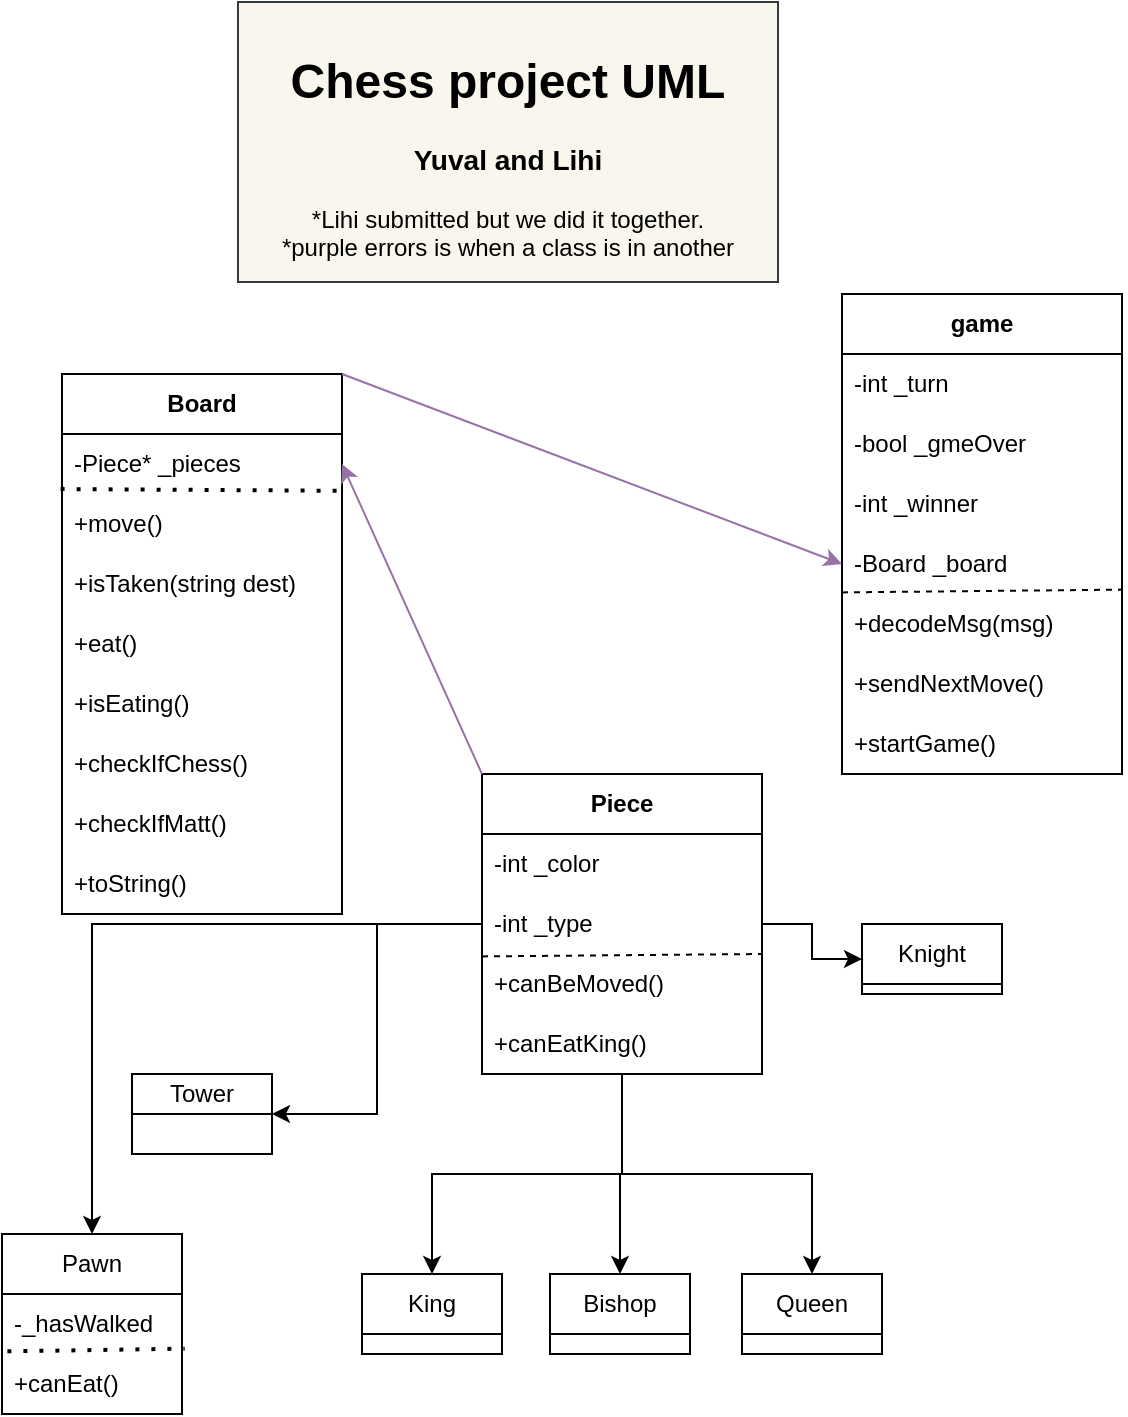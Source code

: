<mxfile version="22.1.11" type="gitlab">
  <diagram id="C5RBs43oDa-KdzZeNtuy" name="Page-1">
    <mxGraphModel dx="794" dy="454" grid="1" gridSize="10" guides="1" tooltips="1" connect="1" arrows="1" fold="1" page="1" pageScale="1" pageWidth="827" pageHeight="1169" math="0" shadow="0">
      <root>
        <mxCell id="WIyWlLk6GJQsqaUBKTNV-0" />
        <mxCell id="WIyWlLk6GJQsqaUBKTNV-1" parent="WIyWlLk6GJQsqaUBKTNV-0" />
        <mxCell id="TnCoIwWtXB6QAczad2u5-0" value="&lt;b&gt;Board&lt;/b&gt;" style="swimlane;fontStyle=0;childLayout=stackLayout;horizontal=1;startSize=30;horizontalStack=0;resizeParent=1;resizeParentMax=0;resizeLast=0;collapsible=1;marginBottom=0;whiteSpace=wrap;html=1;" parent="WIyWlLk6GJQsqaUBKTNV-1" vertex="1">
          <mxGeometry x="170" y="230" width="140" height="270" as="geometry">
            <mxRectangle x="120" y="70" width="60" height="30" as="alternateBounds" />
          </mxGeometry>
        </mxCell>
        <mxCell id="TnCoIwWtXB6QAczad2u5-1" value="-Piece* _pieces" style="text;strokeColor=none;fillColor=none;align=left;verticalAlign=middle;spacingLeft=4;spacingRight=4;overflow=hidden;points=[[0,0.5],[1,0.5]];portConstraint=eastwest;rotatable=0;whiteSpace=wrap;html=1;" parent="TnCoIwWtXB6QAczad2u5-0" vertex="1">
          <mxGeometry y="30" width="140" height="30" as="geometry" />
        </mxCell>
        <mxCell id="TnCoIwWtXB6QAczad2u5-19" value="" style="endArrow=none;dashed=1;html=1;dashPattern=1 3;strokeWidth=2;rounded=0;entryX=1.004;entryY=-0.12;entryDx=0;entryDy=0;entryPerimeter=0;exitX=-0.005;exitY=0.851;exitDx=0;exitDy=0;exitPerimeter=0;" parent="TnCoIwWtXB6QAczad2u5-0" edge="1">
          <mxGeometry width="50" height="50" relative="1" as="geometry">
            <mxPoint x="-0.7" y="57.53" as="sourcePoint" />
            <mxPoint x="140.56" y="58.4" as="targetPoint" />
          </mxGeometry>
        </mxCell>
        <mxCell id="TnCoIwWtXB6QAczad2u5-3" value="+move()" style="text;strokeColor=none;fillColor=none;align=left;verticalAlign=middle;spacingLeft=4;spacingRight=4;overflow=hidden;points=[[0,0.5],[1,0.5]];portConstraint=eastwest;rotatable=0;whiteSpace=wrap;html=1;" parent="TnCoIwWtXB6QAczad2u5-0" vertex="1">
          <mxGeometry y="60" width="140" height="30" as="geometry" />
        </mxCell>
        <mxCell id="TnCoIwWtXB6QAczad2u5-18" value="+isTaken(string dest)" style="text;strokeColor=none;fillColor=none;align=left;verticalAlign=middle;spacingLeft=4;spacingRight=4;overflow=hidden;points=[[0,0.5],[1,0.5]];portConstraint=eastwest;rotatable=0;whiteSpace=wrap;html=1;" parent="TnCoIwWtXB6QAczad2u5-0" vertex="1">
          <mxGeometry y="90" width="140" height="30" as="geometry" />
        </mxCell>
        <mxCell id="TnCoIwWtXB6QAczad2u5-20" value="+eat()" style="text;strokeColor=none;fillColor=none;align=left;verticalAlign=middle;spacingLeft=4;spacingRight=4;overflow=hidden;points=[[0,0.5],[1,0.5]];portConstraint=eastwest;rotatable=0;whiteSpace=wrap;html=1;" parent="TnCoIwWtXB6QAczad2u5-0" vertex="1">
          <mxGeometry y="120" width="140" height="30" as="geometry" />
        </mxCell>
        <mxCell id="TnCoIwWtXB6QAczad2u5-21" value="+isEating()" style="text;strokeColor=none;fillColor=none;align=left;verticalAlign=middle;spacingLeft=4;spacingRight=4;overflow=hidden;points=[[0,0.5],[1,0.5]];portConstraint=eastwest;rotatable=0;whiteSpace=wrap;html=1;" parent="TnCoIwWtXB6QAczad2u5-0" vertex="1">
          <mxGeometry y="150" width="140" height="30" as="geometry" />
        </mxCell>
        <mxCell id="TnCoIwWtXB6QAczad2u5-28" value="+checkIfChess()" style="text;strokeColor=none;fillColor=none;align=left;verticalAlign=middle;spacingLeft=4;spacingRight=4;overflow=hidden;points=[[0,0.5],[1,0.5]];portConstraint=eastwest;rotatable=0;whiteSpace=wrap;html=1;" parent="TnCoIwWtXB6QAczad2u5-0" vertex="1">
          <mxGeometry y="180" width="140" height="30" as="geometry" />
        </mxCell>
        <mxCell id="TnCoIwWtXB6QAczad2u5-29" value="+checkIfMatt()" style="text;strokeColor=none;fillColor=none;align=left;verticalAlign=middle;spacingLeft=4;spacingRight=4;overflow=hidden;points=[[0,0.5],[1,0.5]];portConstraint=eastwest;rotatable=0;whiteSpace=wrap;html=1;" parent="TnCoIwWtXB6QAczad2u5-0" vertex="1">
          <mxGeometry y="210" width="140" height="30" as="geometry" />
        </mxCell>
        <mxCell id="TnCoIwWtXB6QAczad2u5-2" value="+toString()" style="text;strokeColor=none;fillColor=none;align=left;verticalAlign=middle;spacingLeft=4;spacingRight=4;overflow=hidden;points=[[0,0.5],[1,0.5]];portConstraint=eastwest;rotatable=0;whiteSpace=wrap;html=1;" parent="TnCoIwWtXB6QAczad2u5-0" vertex="1">
          <mxGeometry y="240" width="140" height="30" as="geometry" />
        </mxCell>
        <mxCell id="TnCoIwWtXB6QAczad2u5-22" value="&lt;b&gt;game&lt;/b&gt;" style="swimlane;fontStyle=0;childLayout=stackLayout;horizontal=1;startSize=30;horizontalStack=0;resizeParent=1;resizeParentMax=0;resizeLast=0;collapsible=1;marginBottom=0;whiteSpace=wrap;html=1;" parent="WIyWlLk6GJQsqaUBKTNV-1" vertex="1">
          <mxGeometry x="560" y="190" width="140" height="240" as="geometry">
            <mxRectangle x="120" y="70" width="60" height="30" as="alternateBounds" />
          </mxGeometry>
        </mxCell>
        <mxCell id="TnCoIwWtXB6QAczad2u5-23" value="-int _turn" style="text;strokeColor=none;fillColor=none;align=left;verticalAlign=middle;spacingLeft=4;spacingRight=4;overflow=hidden;points=[[0,0.5],[1,0.5]];portConstraint=eastwest;rotatable=0;whiteSpace=wrap;html=1;" parent="TnCoIwWtXB6QAczad2u5-22" vertex="1">
          <mxGeometry y="30" width="140" height="30" as="geometry" />
        </mxCell>
        <mxCell id="TnCoIwWtXB6QAczad2u5-24" value="-bool _gmeOver" style="text;strokeColor=none;fillColor=none;align=left;verticalAlign=middle;spacingLeft=4;spacingRight=4;overflow=hidden;points=[[0,0.5],[1,0.5]];portConstraint=eastwest;rotatable=0;whiteSpace=wrap;html=1;" parent="TnCoIwWtXB6QAczad2u5-22" vertex="1">
          <mxGeometry y="60" width="140" height="30" as="geometry" />
        </mxCell>
        <mxCell id="TnCoIwWtXB6QAczad2u5-25" value="-int _winner" style="text;strokeColor=none;fillColor=none;align=left;verticalAlign=middle;spacingLeft=4;spacingRight=4;overflow=hidden;points=[[0,0.5],[1,0.5]];portConstraint=eastwest;rotatable=0;whiteSpace=wrap;html=1;" parent="TnCoIwWtXB6QAczad2u5-22" vertex="1">
          <mxGeometry y="90" width="140" height="30" as="geometry" />
        </mxCell>
        <mxCell id="TnCoIwWtXB6QAczad2u5-27" value="-Board _board" style="text;strokeColor=none;fillColor=none;align=left;verticalAlign=middle;spacingLeft=4;spacingRight=4;overflow=hidden;points=[[0,0.5],[1,0.5]];portConstraint=eastwest;rotatable=0;whiteSpace=wrap;html=1;" parent="TnCoIwWtXB6QAczad2u5-22" vertex="1">
          <mxGeometry y="120" width="140" height="30" as="geometry" />
        </mxCell>
        <mxCell id="TnCoIwWtXB6QAczad2u5-26" value="+decodeMsg(msg)" style="text;strokeColor=none;fillColor=none;align=left;verticalAlign=middle;spacingLeft=4;spacingRight=4;overflow=hidden;points=[[0,0.5],[1,0.5]];portConstraint=eastwest;rotatable=0;whiteSpace=wrap;html=1;" parent="TnCoIwWtXB6QAczad2u5-22" vertex="1">
          <mxGeometry y="150" width="140" height="30" as="geometry" />
        </mxCell>
        <mxCell id="TnCoIwWtXB6QAczad2u5-105" value="" style="endArrow=none;dashed=1;html=1;rounded=0;entryX=1.003;entryY=-0.073;entryDx=0;entryDy=0;entryPerimeter=0;" parent="TnCoIwWtXB6QAczad2u5-22" target="TnCoIwWtXB6QAczad2u5-26" edge="1">
          <mxGeometry width="50" height="50" relative="1" as="geometry">
            <mxPoint y="149.2" as="sourcePoint" />
            <mxPoint x="70" y="149.2" as="targetPoint" />
          </mxGeometry>
        </mxCell>
        <mxCell id="TnCoIwWtXB6QAczad2u5-102" value="+sendNextMove()" style="text;strokeColor=none;fillColor=none;align=left;verticalAlign=middle;spacingLeft=4;spacingRight=4;overflow=hidden;points=[[0,0.5],[1,0.5]];portConstraint=eastwest;rotatable=0;whiteSpace=wrap;html=1;" parent="TnCoIwWtXB6QAczad2u5-22" vertex="1">
          <mxGeometry y="180" width="140" height="30" as="geometry" />
        </mxCell>
        <mxCell id="TnCoIwWtXB6QAczad2u5-103" value="+startGame()" style="text;strokeColor=none;fillColor=none;align=left;verticalAlign=middle;spacingLeft=4;spacingRight=4;overflow=hidden;points=[[0,0.5],[1,0.5]];portConstraint=eastwest;rotatable=0;whiteSpace=wrap;html=1;" parent="TnCoIwWtXB6QAczad2u5-22" vertex="1">
          <mxGeometry y="210" width="140" height="30" as="geometry" />
        </mxCell>
        <mxCell id="TnCoIwWtXB6QAczad2u5-45" value="" style="edgeStyle=orthogonalEdgeStyle;rounded=0;orthogonalLoop=1;jettySize=auto;html=1;" parent="WIyWlLk6GJQsqaUBKTNV-1" source="TnCoIwWtXB6QAczad2u5-30" target="TnCoIwWtXB6QAczad2u5-39" edge="1">
          <mxGeometry relative="1" as="geometry" />
        </mxCell>
        <mxCell id="TnCoIwWtXB6QAczad2u5-54" value="" style="edgeStyle=orthogonalEdgeStyle;rounded=0;orthogonalLoop=1;jettySize=auto;html=1;" parent="WIyWlLk6GJQsqaUBKTNV-1" source="TnCoIwWtXB6QAczad2u5-30" target="TnCoIwWtXB6QAczad2u5-47" edge="1">
          <mxGeometry relative="1" as="geometry" />
        </mxCell>
        <mxCell id="TnCoIwWtXB6QAczad2u5-62" value="" style="edgeStyle=orthogonalEdgeStyle;rounded=0;orthogonalLoop=1;jettySize=auto;html=1;" parent="WIyWlLk6GJQsqaUBKTNV-1" source="TnCoIwWtXB6QAczad2u5-30" target="TnCoIwWtXB6QAczad2u5-55" edge="1">
          <mxGeometry relative="1" as="geometry" />
        </mxCell>
        <mxCell id="TnCoIwWtXB6QAczad2u5-71" value="" style="edgeStyle=orthogonalEdgeStyle;rounded=0;orthogonalLoop=1;jettySize=auto;html=1;" parent="WIyWlLk6GJQsqaUBKTNV-1" source="TnCoIwWtXB6QAczad2u5-30" target="TnCoIwWtXB6QAczad2u5-64" edge="1">
          <mxGeometry relative="1" as="geometry" />
        </mxCell>
        <mxCell id="TnCoIwWtXB6QAczad2u5-81" value="" style="edgeStyle=orthogonalEdgeStyle;rounded=0;orthogonalLoop=1;jettySize=auto;html=1;" parent="WIyWlLk6GJQsqaUBKTNV-1" source="TnCoIwWtXB6QAczad2u5-30" target="TnCoIwWtXB6QAczad2u5-74" edge="1">
          <mxGeometry relative="1" as="geometry" />
        </mxCell>
        <mxCell id="TnCoIwWtXB6QAczad2u5-94" value="" style="edgeStyle=orthogonalEdgeStyle;rounded=0;orthogonalLoop=1;jettySize=auto;html=1;" parent="WIyWlLk6GJQsqaUBKTNV-1" source="TnCoIwWtXB6QAczad2u5-30" target="TnCoIwWtXB6QAczad2u5-87" edge="1">
          <mxGeometry relative="1" as="geometry" />
        </mxCell>
        <mxCell id="TnCoIwWtXB6QAczad2u5-30" value="&lt;b&gt;Piece&lt;/b&gt;" style="swimlane;fontStyle=0;childLayout=stackLayout;horizontal=1;startSize=30;horizontalStack=0;resizeParent=1;resizeParentMax=0;resizeLast=0;collapsible=1;marginBottom=0;whiteSpace=wrap;html=1;" parent="WIyWlLk6GJQsqaUBKTNV-1" vertex="1">
          <mxGeometry x="380" y="430" width="140" height="150" as="geometry">
            <mxRectangle x="320" y="250" width="60" height="30" as="alternateBounds" />
          </mxGeometry>
        </mxCell>
        <mxCell id="TnCoIwWtXB6QAczad2u5-33" value="-int _color" style="text;strokeColor=none;fillColor=none;align=left;verticalAlign=middle;spacingLeft=4;spacingRight=4;overflow=hidden;points=[[0,0.5],[1,0.5]];portConstraint=eastwest;rotatable=0;whiteSpace=wrap;html=1;" parent="TnCoIwWtXB6QAczad2u5-30" vertex="1">
          <mxGeometry y="30" width="140" height="30" as="geometry" />
        </mxCell>
        <mxCell id="TnCoIwWtXB6QAczad2u5-46" value="-int _type" style="text;strokeColor=none;fillColor=none;align=left;verticalAlign=middle;spacingLeft=4;spacingRight=4;overflow=hidden;points=[[0,0.5],[1,0.5]];portConstraint=eastwest;rotatable=0;whiteSpace=wrap;html=1;" parent="TnCoIwWtXB6QAczad2u5-30" vertex="1">
          <mxGeometry y="60" width="140" height="30" as="geometry" />
        </mxCell>
        <mxCell id="294PBKoHaiQ5ltHIuhTc-9" value="" style="endArrow=none;dashed=1;html=1;rounded=0;entryX=1.003;entryY=-0.073;entryDx=0;entryDy=0;entryPerimeter=0;" edge="1" parent="TnCoIwWtXB6QAczad2u5-30">
          <mxGeometry width="50" height="50" relative="1" as="geometry">
            <mxPoint y="91.2" as="sourcePoint" />
            <mxPoint x="140" y="90" as="targetPoint" />
          </mxGeometry>
        </mxCell>
        <mxCell id="TnCoIwWtXB6QAczad2u5-35" value="+canBeMoved()" style="text;strokeColor=none;fillColor=none;align=left;verticalAlign=middle;spacingLeft=4;spacingRight=4;overflow=hidden;points=[[0,0.5],[1,0.5]];portConstraint=eastwest;rotatable=0;whiteSpace=wrap;html=1;" parent="TnCoIwWtXB6QAczad2u5-30" vertex="1">
          <mxGeometry y="90" width="140" height="30" as="geometry" />
        </mxCell>
        <mxCell id="294PBKoHaiQ5ltHIuhTc-7" value="+canEatKing()" style="text;strokeColor=none;fillColor=none;align=left;verticalAlign=middle;spacingLeft=4;spacingRight=4;overflow=hidden;points=[[0,0.5],[1,0.5]];portConstraint=eastwest;rotatable=0;whiteSpace=wrap;html=1;" vertex="1" parent="TnCoIwWtXB6QAczad2u5-30">
          <mxGeometry y="120" width="140" height="30" as="geometry" />
        </mxCell>
        <mxCell id="TnCoIwWtXB6QAczad2u5-36" value="" style="endArrow=classic;html=1;rounded=0;exitX=0;exitY=0;exitDx=0;exitDy=0;entryX=1;entryY=0.5;entryDx=0;entryDy=0;fillColor=#e1d5e7;strokeColor=#9673a6;" parent="WIyWlLk6GJQsqaUBKTNV-1" source="TnCoIwWtXB6QAczad2u5-30" target="TnCoIwWtXB6QAczad2u5-1" edge="1">
          <mxGeometry width="50" height="50" relative="1" as="geometry">
            <mxPoint x="350" y="530" as="sourcePoint" />
            <mxPoint x="360" y="320" as="targetPoint" />
          </mxGeometry>
        </mxCell>
        <mxCell id="TnCoIwWtXB6QAczad2u5-37" value="" style="endArrow=classic;html=1;rounded=0;exitX=1;exitY=0;exitDx=0;exitDy=0;entryX=0;entryY=0.5;entryDx=0;entryDy=0;fillColor=#e1d5e7;strokeColor=#9673a6;" parent="WIyWlLk6GJQsqaUBKTNV-1" source="TnCoIwWtXB6QAczad2u5-0" target="TnCoIwWtXB6QAczad2u5-27" edge="1">
          <mxGeometry width="50" height="50" relative="1" as="geometry">
            <mxPoint x="590" y="500" as="sourcePoint" />
            <mxPoint x="640" y="450" as="targetPoint" />
          </mxGeometry>
        </mxCell>
        <mxCell id="TnCoIwWtXB6QAczad2u5-39" value="Tower" style="swimlane;fontStyle=0;childLayout=stackLayout;horizontal=1;startSize=20;horizontalStack=0;resizeParent=1;resizeParentMax=0;resizeLast=0;collapsible=1;marginBottom=0;whiteSpace=wrap;html=1;" parent="WIyWlLk6GJQsqaUBKTNV-1" vertex="1">
          <mxGeometry x="205" y="580" width="70" height="40" as="geometry">
            <mxRectangle x="120" y="70" width="60" height="30" as="alternateBounds" />
          </mxGeometry>
        </mxCell>
        <mxCell id="TnCoIwWtXB6QAczad2u5-47" value="King" style="swimlane;fontStyle=0;childLayout=stackLayout;horizontal=1;startSize=30;horizontalStack=0;resizeParent=1;resizeParentMax=0;resizeLast=0;collapsible=1;marginBottom=0;whiteSpace=wrap;html=1;" parent="WIyWlLk6GJQsqaUBKTNV-1" vertex="1">
          <mxGeometry x="320" y="680" width="70" height="40" as="geometry">
            <mxRectangle x="320" y="250" width="60" height="30" as="alternateBounds" />
          </mxGeometry>
        </mxCell>
        <mxCell id="TnCoIwWtXB6QAczad2u5-55" value="Knight" style="swimlane;fontStyle=0;childLayout=stackLayout;horizontal=1;startSize=30;horizontalStack=0;resizeParent=1;resizeParentMax=0;resizeLast=0;collapsible=1;marginBottom=0;whiteSpace=wrap;html=1;" parent="WIyWlLk6GJQsqaUBKTNV-1" vertex="1">
          <mxGeometry x="570" y="505" width="70" height="35" as="geometry">
            <mxRectangle x="320" y="250" width="60" height="30" as="alternateBounds" />
          </mxGeometry>
        </mxCell>
        <mxCell id="TnCoIwWtXB6QAczad2u5-64" value="Bishop" style="swimlane;fontStyle=0;childLayout=stackLayout;horizontal=1;startSize=30;horizontalStack=0;resizeParent=1;resizeParentMax=0;resizeLast=0;collapsible=1;marginBottom=0;whiteSpace=wrap;html=1;" parent="WIyWlLk6GJQsqaUBKTNV-1" vertex="1">
          <mxGeometry x="414" y="680" width="70" height="40" as="geometry">
            <mxRectangle x="320" y="250" width="60" height="30" as="alternateBounds" />
          </mxGeometry>
        </mxCell>
        <mxCell id="TnCoIwWtXB6QAczad2u5-74" value="Queen" style="swimlane;fontStyle=0;childLayout=stackLayout;horizontal=1;startSize=30;horizontalStack=0;resizeParent=1;resizeParentMax=0;resizeLast=0;collapsible=1;marginBottom=0;whiteSpace=wrap;html=1;" parent="WIyWlLk6GJQsqaUBKTNV-1" vertex="1">
          <mxGeometry x="510" y="680" width="70" height="40" as="geometry">
            <mxRectangle x="320" y="250" width="60" height="30" as="alternateBounds" />
          </mxGeometry>
        </mxCell>
        <mxCell id="TnCoIwWtXB6QAczad2u5-87" value="Pawn" style="swimlane;fontStyle=0;childLayout=stackLayout;horizontal=1;startSize=30;horizontalStack=0;resizeParent=1;resizeParentMax=0;resizeLast=0;collapsible=1;marginBottom=0;whiteSpace=wrap;html=1;" parent="WIyWlLk6GJQsqaUBKTNV-1" vertex="1">
          <mxGeometry x="140" y="660" width="90" height="90" as="geometry">
            <mxRectangle x="320" y="250" width="60" height="30" as="alternateBounds" />
          </mxGeometry>
        </mxCell>
        <mxCell id="294PBKoHaiQ5ltHIuhTc-0" value="-_hasWalked" style="text;strokeColor=none;fillColor=none;align=left;verticalAlign=middle;spacingLeft=4;spacingRight=4;overflow=hidden;points=[[0,0.5],[1,0.5]];portConstraint=eastwest;rotatable=0;whiteSpace=wrap;html=1;" vertex="1" parent="TnCoIwWtXB6QAczad2u5-87">
          <mxGeometry y="30" width="90" height="30" as="geometry" />
        </mxCell>
        <mxCell id="294PBKoHaiQ5ltHIuhTc-3" value="" style="endArrow=none;dashed=1;html=1;dashPattern=1 3;strokeWidth=2;rounded=0;exitX=0.03;exitY=-0.044;exitDx=0;exitDy=0;exitPerimeter=0;entryX=1.015;entryY=-0.089;entryDx=0;entryDy=0;entryPerimeter=0;" edge="1" parent="TnCoIwWtXB6QAczad2u5-87" source="TnCoIwWtXB6QAczad2u5-88" target="TnCoIwWtXB6QAczad2u5-88">
          <mxGeometry width="50" height="50" relative="1" as="geometry">
            <mxPoint x="-5.684e-14" y="59" as="sourcePoint" />
            <mxPoint x="70.7" y="59.47" as="targetPoint" />
          </mxGeometry>
        </mxCell>
        <mxCell id="TnCoIwWtXB6QAczad2u5-88" value="+canEat()" style="text;strokeColor=none;fillColor=none;align=left;verticalAlign=middle;spacingLeft=4;spacingRight=4;overflow=hidden;points=[[0,0.5],[1,0.5]];portConstraint=eastwest;rotatable=0;whiteSpace=wrap;html=1;" parent="TnCoIwWtXB6QAczad2u5-87" vertex="1">
          <mxGeometry y="60" width="90" height="30" as="geometry" />
        </mxCell>
        <mxCell id="TnCoIwWtXB6QAczad2u5-104" value="&lt;h1&gt;&lt;b&gt;Chess project UML&lt;/b&gt;&lt;/h1&gt;&lt;h3&gt;Yuval and Lihi&lt;/h3&gt;*Lihi submitted but we did it together.&lt;br&gt;*purple errors is when a class is in another" style="rounded=0;whiteSpace=wrap;html=1;fillColor=#f9f7ed;strokeColor=#36393d;" parent="WIyWlLk6GJQsqaUBKTNV-1" vertex="1">
          <mxGeometry x="258" y="44" width="270" height="140" as="geometry" />
        </mxCell>
      </root>
    </mxGraphModel>
  </diagram>
</mxfile>
